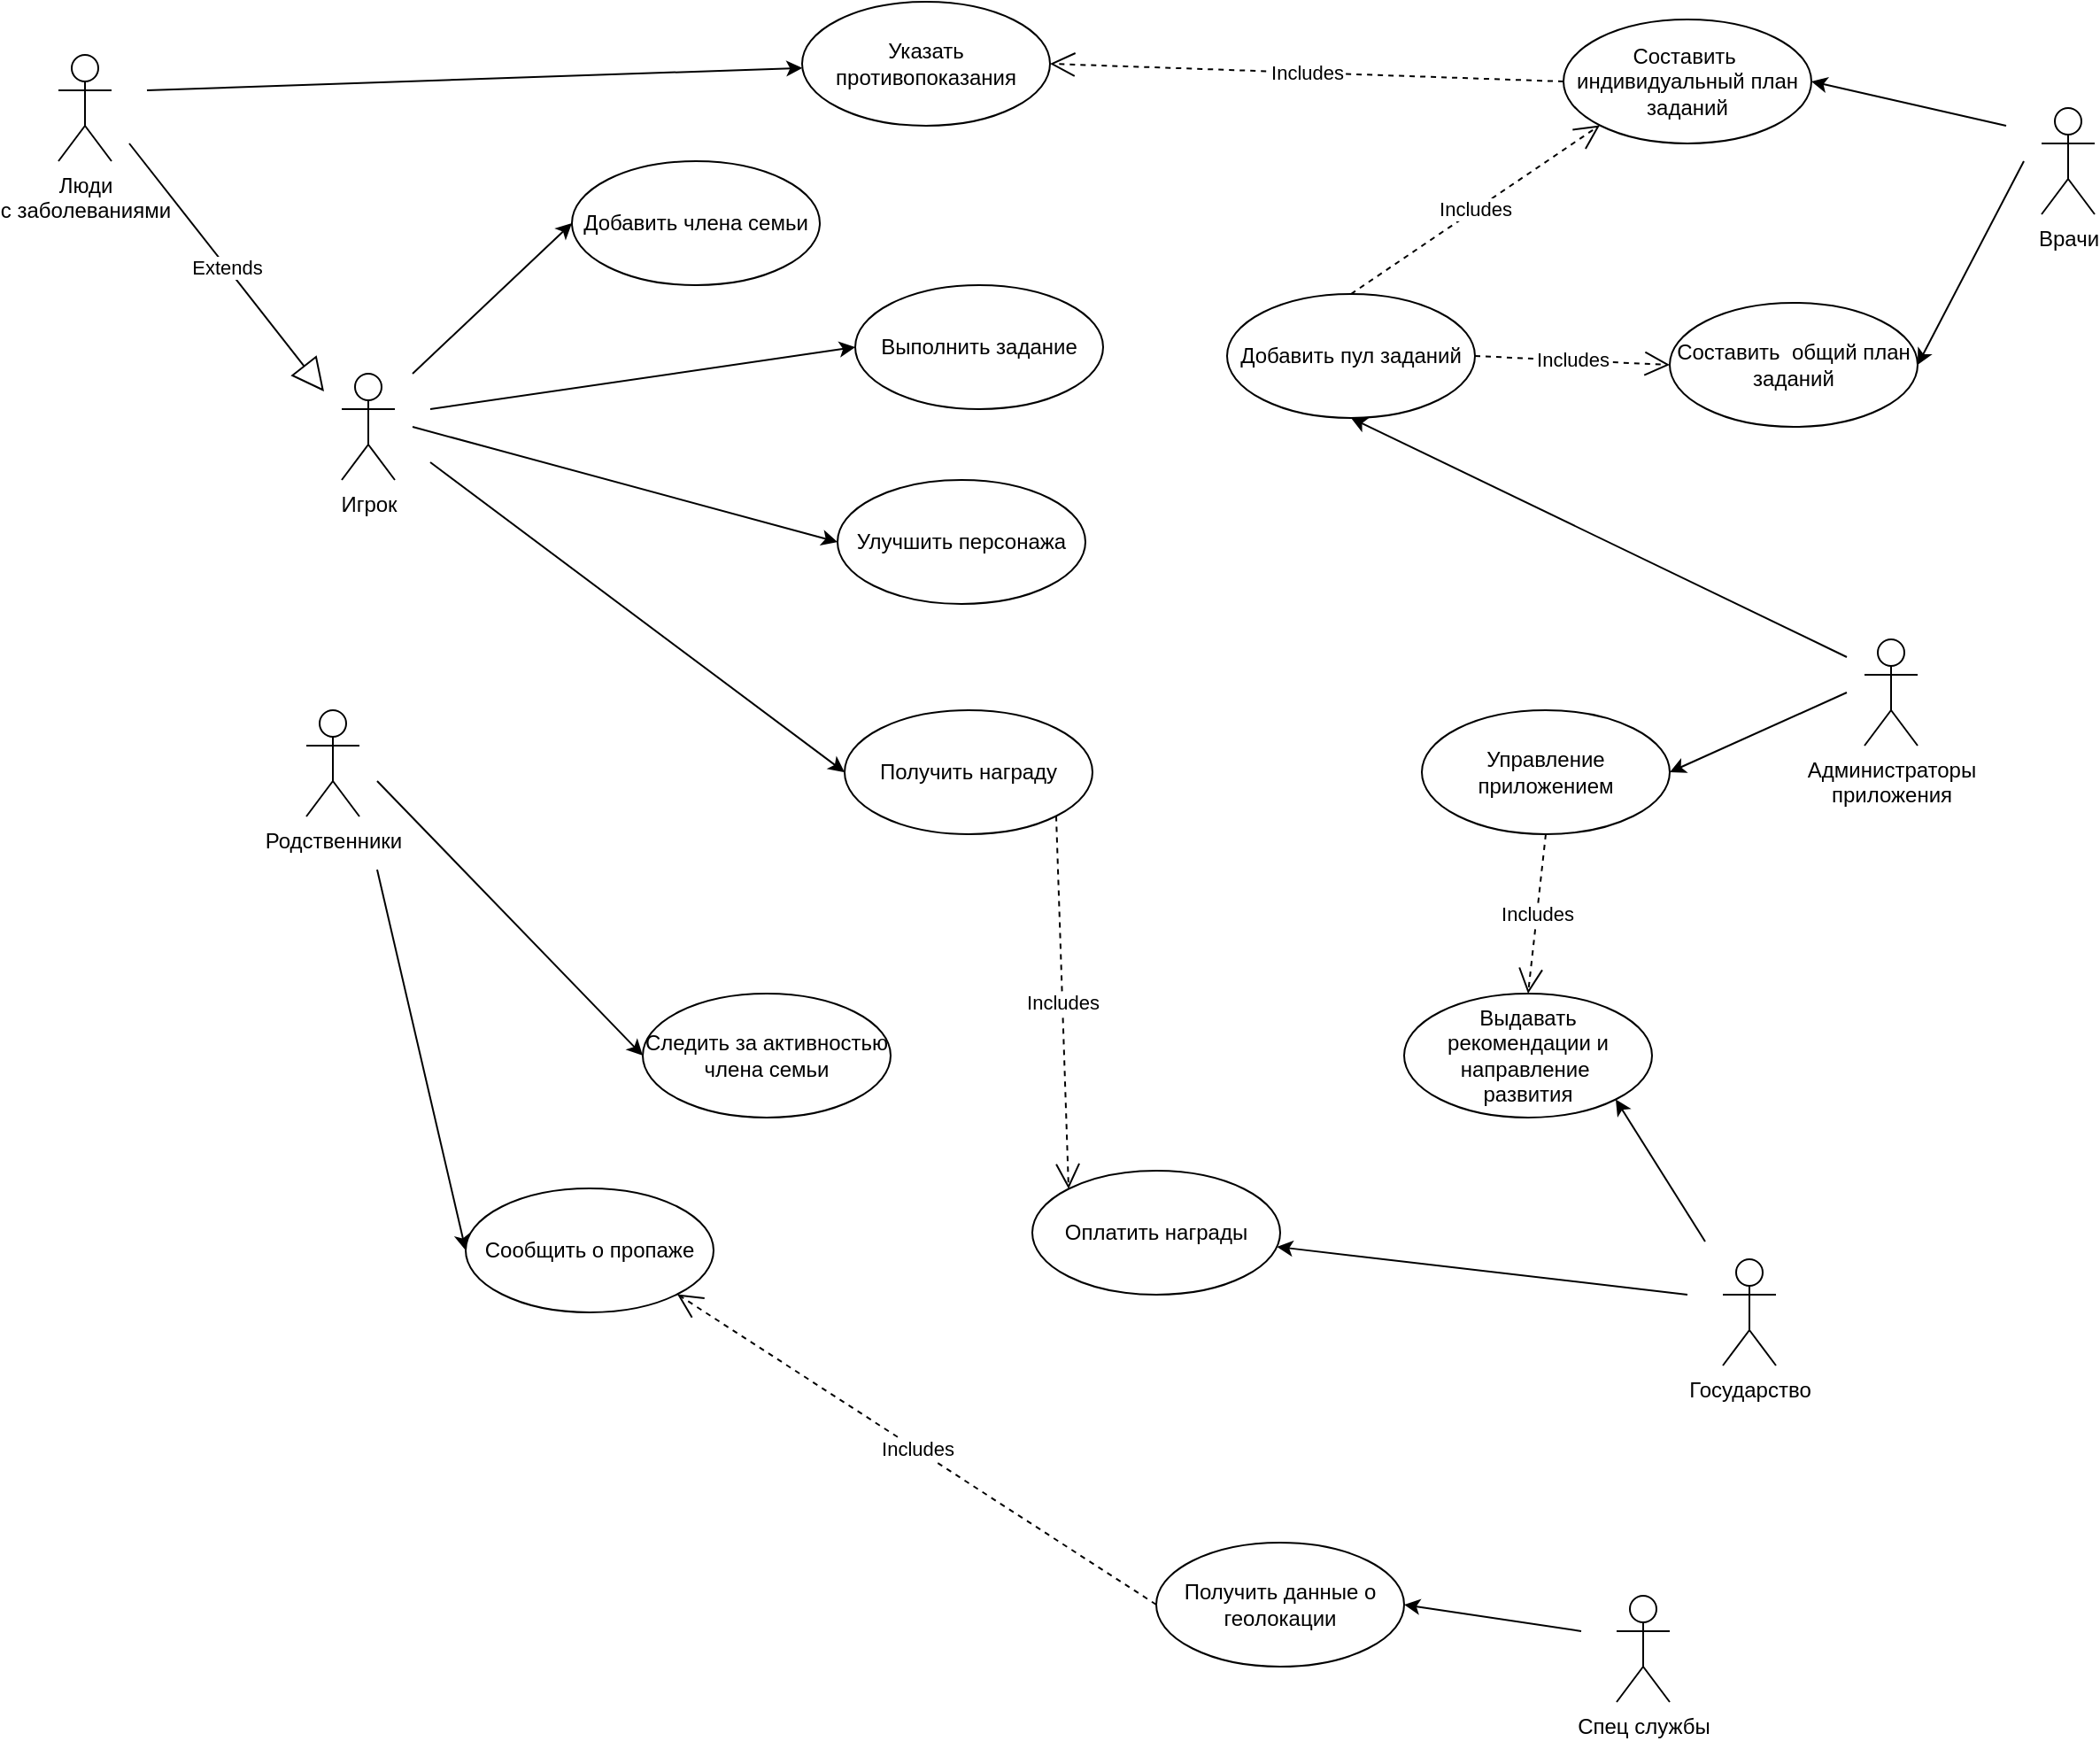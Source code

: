 <mxfile version="24.0.7" type="device">
  <diagram name="Страница — 1" id="yMWiJ45-7nlEeaS7-Ns5">
    <mxGraphModel dx="3033" dy="1148" grid="1" gridSize="10" guides="1" tooltips="1" connect="1" arrows="1" fold="1" page="1" pageScale="1" pageWidth="827" pageHeight="1169" math="0" shadow="0">
      <root>
        <mxCell id="0" />
        <mxCell id="1" parent="0" />
        <mxCell id="vPTOGwIjMqnaVH8NltLR-30" style="rounded=0;orthogonalLoop=1;jettySize=auto;html=1;" edge="1" parent="1" target="vPTOGwIjMqnaVH8NltLR-29">
          <mxGeometry relative="1" as="geometry">
            <mxPoint x="-50" y="90" as="sourcePoint" />
          </mxGeometry>
        </mxCell>
        <mxCell id="vPTOGwIjMqnaVH8NltLR-9" value="Люди&lt;div&gt;с заболеваниями&lt;/div&gt;" style="shape=umlActor;verticalLabelPosition=bottom;verticalAlign=top;html=1;" vertex="1" parent="1">
          <mxGeometry x="-100" y="70" width="30" height="60" as="geometry" />
        </mxCell>
        <mxCell id="vPTOGwIjMqnaVH8NltLR-41" style="rounded=0;orthogonalLoop=1;jettySize=auto;html=1;entryX=0;entryY=0.5;entryDx=0;entryDy=0;" edge="1" parent="1" target="vPTOGwIjMqnaVH8NltLR-40">
          <mxGeometry relative="1" as="geometry">
            <mxPoint x="80" y="480" as="sourcePoint" />
          </mxGeometry>
        </mxCell>
        <mxCell id="vPTOGwIjMqnaVH8NltLR-74" style="rounded=0;orthogonalLoop=1;jettySize=auto;html=1;entryX=0;entryY=0.5;entryDx=0;entryDy=0;" edge="1" parent="1" target="vPTOGwIjMqnaVH8NltLR-73">
          <mxGeometry relative="1" as="geometry">
            <mxPoint x="80" y="530" as="sourcePoint" />
          </mxGeometry>
        </mxCell>
        <mxCell id="vPTOGwIjMqnaVH8NltLR-10" value="Родственники" style="shape=umlActor;verticalLabelPosition=bottom;verticalAlign=top;html=1;" vertex="1" parent="1">
          <mxGeometry x="40" y="440" width="30" height="60" as="geometry" />
        </mxCell>
        <mxCell id="vPTOGwIjMqnaVH8NltLR-28" style="rounded=0;orthogonalLoop=1;jettySize=auto;html=1;entryX=1;entryY=0.5;entryDx=0;entryDy=0;" edge="1" parent="1" target="vPTOGwIjMqnaVH8NltLR-27">
          <mxGeometry relative="1" as="geometry">
            <mxPoint x="1000" y="110" as="sourcePoint" />
          </mxGeometry>
        </mxCell>
        <mxCell id="vPTOGwIjMqnaVH8NltLR-35" style="rounded=0;orthogonalLoop=1;jettySize=auto;html=1;entryX=1;entryY=0.5;entryDx=0;entryDy=0;" edge="1" parent="1" target="vPTOGwIjMqnaVH8NltLR-34">
          <mxGeometry relative="1" as="geometry">
            <mxPoint x="1010" y="130" as="sourcePoint" />
          </mxGeometry>
        </mxCell>
        <mxCell id="vPTOGwIjMqnaVH8NltLR-11" value="Врачи" style="shape=umlActor;verticalLabelPosition=bottom;verticalAlign=top;html=1;" vertex="1" parent="1">
          <mxGeometry x="1020" y="100" width="30" height="60" as="geometry" />
        </mxCell>
        <mxCell id="vPTOGwIjMqnaVH8NltLR-38" style="rounded=0;orthogonalLoop=1;jettySize=auto;html=1;" edge="1" parent="1" target="vPTOGwIjMqnaVH8NltLR-37">
          <mxGeometry relative="1" as="geometry">
            <mxPoint x="820" y="770" as="sourcePoint" />
          </mxGeometry>
        </mxCell>
        <mxCell id="vPTOGwIjMqnaVH8NltLR-43" style="rounded=0;orthogonalLoop=1;jettySize=auto;html=1;entryX=1;entryY=1;entryDx=0;entryDy=0;" edge="1" parent="1" target="vPTOGwIjMqnaVH8NltLR-42">
          <mxGeometry relative="1" as="geometry">
            <mxPoint x="830" y="740" as="sourcePoint" />
          </mxGeometry>
        </mxCell>
        <mxCell id="vPTOGwIjMqnaVH8NltLR-12" value="Государство" style="shape=umlActor;verticalLabelPosition=bottom;verticalAlign=top;html=1;" vertex="1" parent="1">
          <mxGeometry x="840" y="750" width="30" height="60" as="geometry" />
        </mxCell>
        <mxCell id="vPTOGwIjMqnaVH8NltLR-45" style="rounded=0;orthogonalLoop=1;jettySize=auto;html=1;entryX=1;entryY=0.5;entryDx=0;entryDy=0;" edge="1" parent="1" target="vPTOGwIjMqnaVH8NltLR-44">
          <mxGeometry relative="1" as="geometry">
            <mxPoint x="910" y="430" as="sourcePoint" />
          </mxGeometry>
        </mxCell>
        <mxCell id="vPTOGwIjMqnaVH8NltLR-64" style="rounded=0;orthogonalLoop=1;jettySize=auto;html=1;entryX=0.5;entryY=1;entryDx=0;entryDy=0;" edge="1" parent="1" target="vPTOGwIjMqnaVH8NltLR-62">
          <mxGeometry relative="1" as="geometry">
            <mxPoint x="910" y="410" as="sourcePoint" />
          </mxGeometry>
        </mxCell>
        <mxCell id="vPTOGwIjMqnaVH8NltLR-13" value="Администраторы&lt;div&gt;приложения&lt;/div&gt;" style="shape=umlActor;verticalLabelPosition=bottom;verticalAlign=top;html=1;" vertex="1" parent="1">
          <mxGeometry x="920" y="400" width="30" height="60" as="geometry" />
        </mxCell>
        <mxCell id="vPTOGwIjMqnaVH8NltLR-18" value="Выполнить задание" style="ellipse;whiteSpace=wrap;html=1;" vertex="1" parent="1">
          <mxGeometry x="350" y="200" width="140" height="70" as="geometry" />
        </mxCell>
        <mxCell id="vPTOGwIjMqnaVH8NltLR-19" value="Получить награду" style="ellipse;whiteSpace=wrap;html=1;" vertex="1" parent="1">
          <mxGeometry x="344" y="440" width="140" height="70" as="geometry" />
        </mxCell>
        <mxCell id="vPTOGwIjMqnaVH8NltLR-27" value="Составить&amp;nbsp; индивидуальный план заданий" style="ellipse;whiteSpace=wrap;html=1;" vertex="1" parent="1">
          <mxGeometry x="750" y="50" width="140" height="70" as="geometry" />
        </mxCell>
        <mxCell id="vPTOGwIjMqnaVH8NltLR-29" value="Указать противопоказания" style="ellipse;whiteSpace=wrap;html=1;" vertex="1" parent="1">
          <mxGeometry x="320" y="40" width="140" height="70" as="geometry" />
        </mxCell>
        <mxCell id="vPTOGwIjMqnaVH8NltLR-32" value="Includes" style="endArrow=open;endSize=12;dashed=1;html=1;rounded=0;exitX=0;exitY=0.5;exitDx=0;exitDy=0;entryX=1;entryY=0.5;entryDx=0;entryDy=0;" edge="1" parent="1" source="vPTOGwIjMqnaVH8NltLR-27" target="vPTOGwIjMqnaVH8NltLR-29">
          <mxGeometry width="160" relative="1" as="geometry">
            <mxPoint x="340" y="260" as="sourcePoint" />
            <mxPoint x="500" y="260" as="targetPoint" />
          </mxGeometry>
        </mxCell>
        <mxCell id="vPTOGwIjMqnaVH8NltLR-34" value="Составить&amp;nbsp; общий план заданий" style="ellipse;whiteSpace=wrap;html=1;" vertex="1" parent="1">
          <mxGeometry x="810" y="210" width="140" height="70" as="geometry" />
        </mxCell>
        <mxCell id="vPTOGwIjMqnaVH8NltLR-37" value="Оплатить награды" style="ellipse;whiteSpace=wrap;html=1;" vertex="1" parent="1">
          <mxGeometry x="450" y="700" width="140" height="70" as="geometry" />
        </mxCell>
        <mxCell id="vPTOGwIjMqnaVH8NltLR-39" value="Includes" style="endArrow=open;endSize=12;dashed=1;html=1;rounded=0;entryX=0;entryY=0;entryDx=0;entryDy=0;exitX=1;exitY=1;exitDx=0;exitDy=0;" edge="1" parent="1" source="vPTOGwIjMqnaVH8NltLR-19" target="vPTOGwIjMqnaVH8NltLR-37">
          <mxGeometry width="160" relative="1" as="geometry">
            <mxPoint x="510" y="488" as="sourcePoint" />
            <mxPoint x="650" y="470" as="targetPoint" />
          </mxGeometry>
        </mxCell>
        <mxCell id="vPTOGwIjMqnaVH8NltLR-40" value="Следить за активностью члена семьи" style="ellipse;whiteSpace=wrap;html=1;" vertex="1" parent="1">
          <mxGeometry x="230" y="600" width="140" height="70" as="geometry" />
        </mxCell>
        <mxCell id="vPTOGwIjMqnaVH8NltLR-42" value="Выдавать рекомендации и направление&amp;nbsp;&lt;div&gt;развития&lt;/div&gt;" style="ellipse;whiteSpace=wrap;html=1;" vertex="1" parent="1">
          <mxGeometry x="660" y="600" width="140" height="70" as="geometry" />
        </mxCell>
        <mxCell id="vPTOGwIjMqnaVH8NltLR-44" value="Управление приложением" style="ellipse;whiteSpace=wrap;html=1;" vertex="1" parent="1">
          <mxGeometry x="670" y="440" width="140" height="70" as="geometry" />
        </mxCell>
        <mxCell id="vPTOGwIjMqnaVH8NltLR-46" value="Includes" style="endArrow=open;endSize=12;dashed=1;html=1;rounded=0;entryX=0.5;entryY=0;entryDx=0;entryDy=0;exitX=0.5;exitY=1;exitDx=0;exitDy=0;" edge="1" parent="1" source="vPTOGwIjMqnaVH8NltLR-44" target="vPTOGwIjMqnaVH8NltLR-42">
          <mxGeometry width="160" relative="1" as="geometry">
            <mxPoint x="660" y="348" as="sourcePoint" />
            <mxPoint x="800" y="330" as="targetPoint" />
          </mxGeometry>
        </mxCell>
        <mxCell id="vPTOGwIjMqnaVH8NltLR-47" value="Улучшить персонажа" style="ellipse;whiteSpace=wrap;html=1;" vertex="1" parent="1">
          <mxGeometry x="340" y="310" width="140" height="70" as="geometry" />
        </mxCell>
        <mxCell id="vPTOGwIjMqnaVH8NltLR-57" style="rounded=0;orthogonalLoop=1;jettySize=auto;html=1;entryX=0;entryY=0.5;entryDx=0;entryDy=0;" edge="1" parent="1" target="vPTOGwIjMqnaVH8NltLR-18">
          <mxGeometry relative="1" as="geometry">
            <mxPoint x="110" y="270" as="sourcePoint" />
          </mxGeometry>
        </mxCell>
        <mxCell id="vPTOGwIjMqnaVH8NltLR-58" style="rounded=0;orthogonalLoop=1;jettySize=auto;html=1;entryX=0;entryY=0.5;entryDx=0;entryDy=0;" edge="1" parent="1" target="vPTOGwIjMqnaVH8NltLR-47">
          <mxGeometry relative="1" as="geometry">
            <mxPoint x="100" y="280" as="sourcePoint" />
          </mxGeometry>
        </mxCell>
        <mxCell id="vPTOGwIjMqnaVH8NltLR-59" style="rounded=0;orthogonalLoop=1;jettySize=auto;html=1;entryX=0;entryY=0.5;entryDx=0;entryDy=0;" edge="1" parent="1" target="vPTOGwIjMqnaVH8NltLR-19">
          <mxGeometry relative="1" as="geometry">
            <mxPoint x="110" y="300" as="sourcePoint" />
          </mxGeometry>
        </mxCell>
        <mxCell id="vPTOGwIjMqnaVH8NltLR-76" style="rounded=0;orthogonalLoop=1;jettySize=auto;html=1;entryX=0;entryY=0.5;entryDx=0;entryDy=0;" edge="1" parent="1" target="vPTOGwIjMqnaVH8NltLR-75">
          <mxGeometry relative="1" as="geometry">
            <mxPoint x="100" y="250" as="sourcePoint" />
          </mxGeometry>
        </mxCell>
        <mxCell id="vPTOGwIjMqnaVH8NltLR-51" value="Игрок" style="shape=umlActor;verticalLabelPosition=bottom;verticalAlign=top;html=1;" vertex="1" parent="1">
          <mxGeometry x="60" y="250" width="30" height="60" as="geometry" />
        </mxCell>
        <mxCell id="vPTOGwIjMqnaVH8NltLR-53" value="Extends" style="endArrow=block;endSize=16;endFill=0;html=1;rounded=0;" edge="1" parent="1">
          <mxGeometry width="160" relative="1" as="geometry">
            <mxPoint x="-60" y="120" as="sourcePoint" />
            <mxPoint x="50" y="260" as="targetPoint" />
          </mxGeometry>
        </mxCell>
        <mxCell id="vPTOGwIjMqnaVH8NltLR-62" value="Добавить пул заданий" style="ellipse;whiteSpace=wrap;html=1;" vertex="1" parent="1">
          <mxGeometry x="560" y="205" width="140" height="70" as="geometry" />
        </mxCell>
        <mxCell id="vPTOGwIjMqnaVH8NltLR-65" value="Includes" style="endArrow=open;endSize=12;dashed=1;html=1;rounded=0;exitX=0.5;exitY=0;exitDx=0;exitDy=0;entryX=0;entryY=1;entryDx=0;entryDy=0;" edge="1" parent="1" source="vPTOGwIjMqnaVH8NltLR-62" target="vPTOGwIjMqnaVH8NltLR-27">
          <mxGeometry width="160" relative="1" as="geometry">
            <mxPoint x="760" y="170" as="sourcePoint" />
            <mxPoint x="470" y="160" as="targetPoint" />
          </mxGeometry>
        </mxCell>
        <mxCell id="vPTOGwIjMqnaVH8NltLR-66" value="Includes" style="endArrow=open;endSize=12;dashed=1;html=1;rounded=0;exitX=1;exitY=0.5;exitDx=0;exitDy=0;entryX=0;entryY=0.5;entryDx=0;entryDy=0;" edge="1" parent="1" source="vPTOGwIjMqnaVH8NltLR-62" target="vPTOGwIjMqnaVH8NltLR-34">
          <mxGeometry width="160" relative="1" as="geometry">
            <mxPoint x="680" y="250" as="sourcePoint" />
            <mxPoint x="781" y="120" as="targetPoint" />
          </mxGeometry>
        </mxCell>
        <mxCell id="vPTOGwIjMqnaVH8NltLR-79" style="rounded=0;orthogonalLoop=1;jettySize=auto;html=1;entryX=1;entryY=0.5;entryDx=0;entryDy=0;" edge="1" parent="1" target="vPTOGwIjMqnaVH8NltLR-77">
          <mxGeometry relative="1" as="geometry">
            <mxPoint x="760" y="960" as="sourcePoint" />
          </mxGeometry>
        </mxCell>
        <mxCell id="vPTOGwIjMqnaVH8NltLR-71" value="Спец службы" style="shape=umlActor;verticalLabelPosition=bottom;verticalAlign=top;html=1;" vertex="1" parent="1">
          <mxGeometry x="780" y="940" width="30" height="60" as="geometry" />
        </mxCell>
        <mxCell id="vPTOGwIjMqnaVH8NltLR-73" value="Сообщить о пропаже" style="ellipse;whiteSpace=wrap;html=1;" vertex="1" parent="1">
          <mxGeometry x="130" y="710" width="140" height="70" as="geometry" />
        </mxCell>
        <mxCell id="vPTOGwIjMqnaVH8NltLR-75" value="Добавить члена семьи" style="ellipse;whiteSpace=wrap;html=1;" vertex="1" parent="1">
          <mxGeometry x="190" y="130" width="140" height="70" as="geometry" />
        </mxCell>
        <mxCell id="vPTOGwIjMqnaVH8NltLR-77" value="Получить данные о геолокации" style="ellipse;whiteSpace=wrap;html=1;" vertex="1" parent="1">
          <mxGeometry x="520" y="910" width="140" height="70" as="geometry" />
        </mxCell>
        <mxCell id="vPTOGwIjMqnaVH8NltLR-78" value="Includes" style="endArrow=open;endSize=12;dashed=1;html=1;rounded=0;entryX=1;entryY=1;entryDx=0;entryDy=0;exitX=0;exitY=0.5;exitDx=0;exitDy=0;" edge="1" parent="1" source="vPTOGwIjMqnaVH8NltLR-77" target="vPTOGwIjMqnaVH8NltLR-73">
          <mxGeometry width="160" relative="1" as="geometry">
            <mxPoint x="473" y="510" as="sourcePoint" />
            <mxPoint x="481" y="720" as="targetPoint" />
          </mxGeometry>
        </mxCell>
      </root>
    </mxGraphModel>
  </diagram>
</mxfile>
